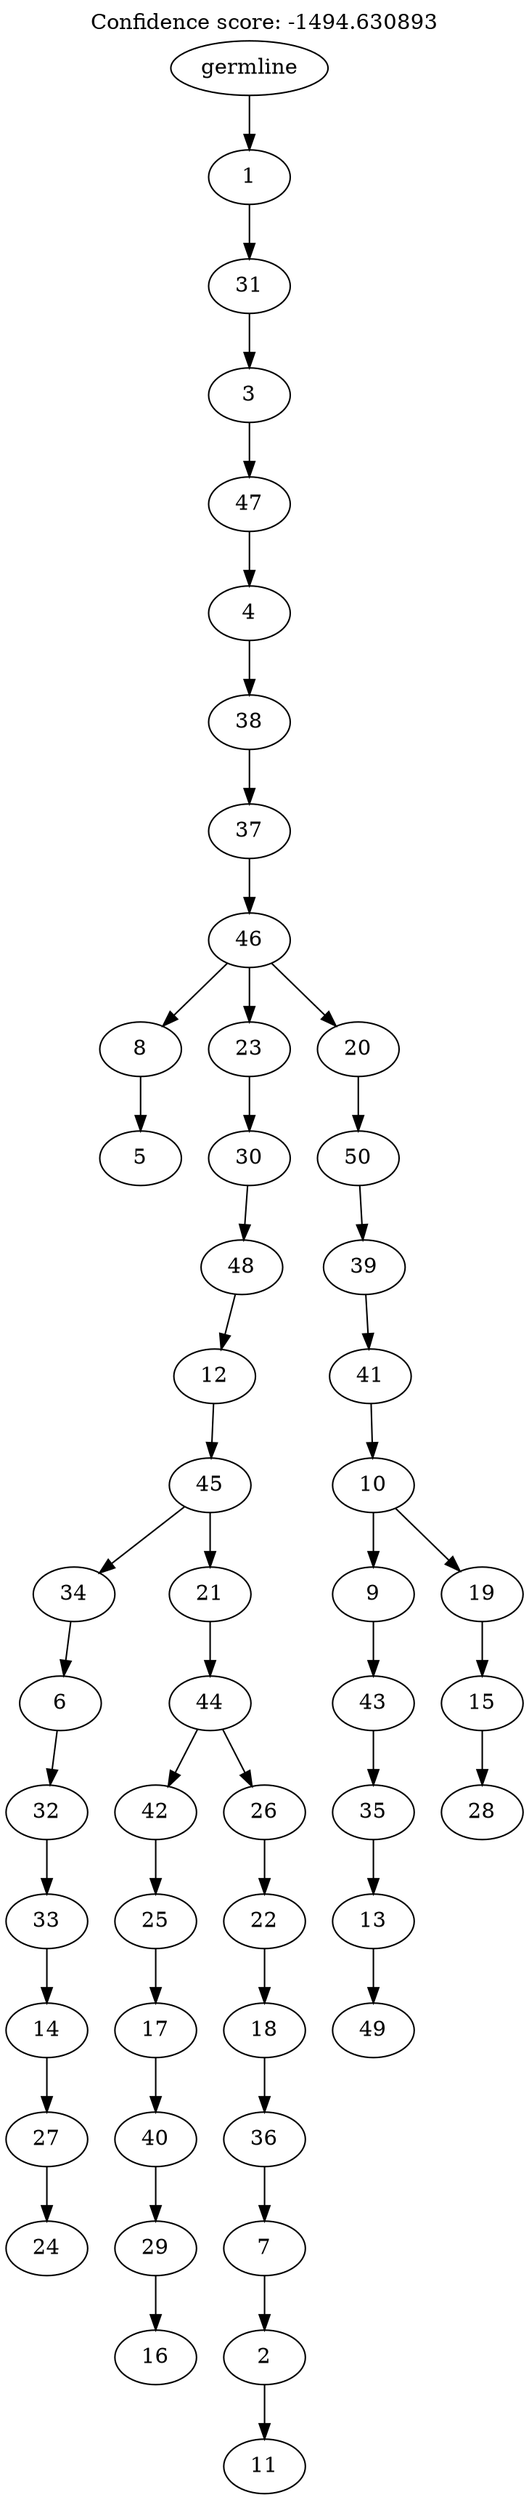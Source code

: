 digraph g {
	"49" -> "50";
	"50" [label="5"];
	"47" -> "48";
	"48" [label="24"];
	"46" -> "47";
	"47" [label="27"];
	"45" -> "46";
	"46" [label="14"];
	"44" -> "45";
	"45" [label="33"];
	"43" -> "44";
	"44" [label="32"];
	"42" -> "43";
	"43" [label="6"];
	"40" -> "41";
	"41" [label="16"];
	"39" -> "40";
	"40" [label="29"];
	"38" -> "39";
	"39" [label="40"];
	"37" -> "38";
	"38" [label="17"];
	"36" -> "37";
	"37" [label="25"];
	"34" -> "35";
	"35" [label="11"];
	"33" -> "34";
	"34" [label="2"];
	"32" -> "33";
	"33" [label="7"];
	"31" -> "32";
	"32" [label="36"];
	"30" -> "31";
	"31" [label="18"];
	"29" -> "30";
	"30" [label="22"];
	"28" -> "29";
	"29" [label="26"];
	"28" -> "36";
	"36" [label="42"];
	"27" -> "28";
	"28" [label="44"];
	"26" -> "27";
	"27" [label="21"];
	"26" -> "42";
	"42" [label="34"];
	"25" -> "26";
	"26" [label="45"];
	"24" -> "25";
	"25" [label="12"];
	"23" -> "24";
	"24" [label="48"];
	"22" -> "23";
	"23" [label="30"];
	"20" -> "21";
	"21" [label="49"];
	"19" -> "20";
	"20" [label="13"];
	"18" -> "19";
	"19" [label="35"];
	"17" -> "18";
	"18" [label="43"];
	"15" -> "16";
	"16" [label="28"];
	"14" -> "15";
	"15" [label="15"];
	"13" -> "14";
	"14" [label="19"];
	"13" -> "17";
	"17" [label="9"];
	"12" -> "13";
	"13" [label="10"];
	"11" -> "12";
	"12" [label="41"];
	"10" -> "11";
	"11" [label="39"];
	"9" -> "10";
	"10" [label="50"];
	"8" -> "9";
	"9" [label="20"];
	"8" -> "22";
	"22" [label="23"];
	"8" -> "49";
	"49" [label="8"];
	"7" -> "8";
	"8" [label="46"];
	"6" -> "7";
	"7" [label="37"];
	"5" -> "6";
	"6" [label="38"];
	"4" -> "5";
	"5" [label="4"];
	"3" -> "4";
	"4" [label="47"];
	"2" -> "3";
	"3" [label="3"];
	"1" -> "2";
	"2" [label="31"];
	"0" -> "1";
	"1" [label="1"];
	"0" [label="germline"];
	labelloc="t";
	label="Confidence score: -1494.630893";
}
